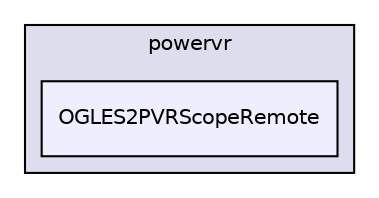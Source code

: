 digraph "PVR/SDK_3.4/Examples/Advanced/PVRScopeRemote/OGLES2/BuildDeveloper/Android/src/com/powervr/OGLES2PVRScopeRemote" {
  compound=true
  node [ fontsize="10", fontname="Helvetica"];
  edge [ labelfontsize="10", labelfontname="Helvetica"];
  subgraph clusterdir_9d3231f813db18f55f860a5eb3bccf99 {
    graph [ bgcolor="#ddddee", pencolor="black", label="powervr" fontname="Helvetica", fontsize="10", URL="dir_9d3231f813db18f55f860a5eb3bccf99.html"]
  dir_cac614ee20011864759b7d7f31d8e397 [shape=box, label="OGLES2PVRScopeRemote", style="filled", fillcolor="#eeeeff", pencolor="black", URL="dir_cac614ee20011864759b7d7f31d8e397.html"];
  }
}
